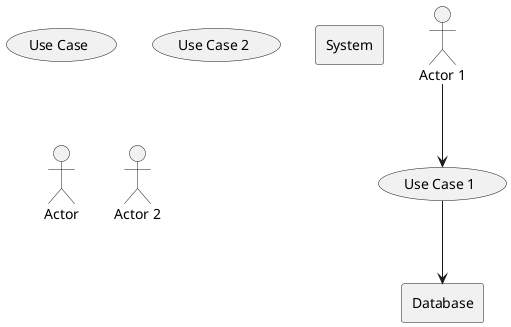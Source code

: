 @startuml

usecase "Use Case"

usecase UC1 as "Use Case 1"
usecase UC2 as "Use Case 2"

actor "Actor"

actor A1 as "Actor 1"
actor A2 as "Actor 2"

actor A1 as "Actor 1"
usecase UC1 as "Use Case 1"

A1 --> UC1

rectangle Database

rectangle System {
    usecase UC1 as "Use Case 1"
    UC1 --> Database
}

@enduml

@startuml


actor HR as "HR Advisor"

rectangle Database

rectangle "HR System" {
    usecase UC4 as "Get salaries
    by role"

    usecase UCa as "Print salaries"

    HR - UC4
    UC4 ..> UCa : include
    UC4 - Database
}

@enduml